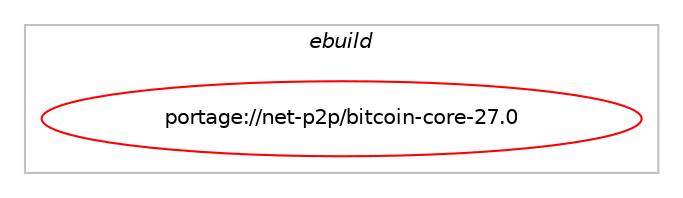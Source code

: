 digraph prolog {

# *************
# Graph options
# *************

newrank=true;
concentrate=true;
compound=true;
graph [rankdir=LR,fontname=Helvetica,fontsize=10,ranksep=1.5];#, ranksep=2.5, nodesep=0.2];
edge  [arrowhead=vee];
node  [fontname=Helvetica,fontsize=10];

# **********
# The ebuild
# **********

subgraph cluster_leftcol {
color=gray;
label=<<i>ebuild</i>>;
id [label="portage://net-p2p/bitcoin-core-27.0", color=red, width=4, href="../net-p2p/bitcoin-core-27.0.svg"];
}

# ****************
# The dependencies
# ****************

subgraph cluster_midcol {
color=gray;
label=<<i>dependencies</i>>;
subgraph cluster_compile {
fillcolor="#eeeeee";
style=filled;
label=<<i>compile</i>>;
# *** BEGIN UNKNOWN DEPENDENCY TYPE (TODO) ***
# id -> equal(use_conditional_group(positive,berkdb,portage://net-p2p/bitcoin-core-27.0,[package_dependency(portage://net-p2p/bitcoin-core-27.0,install,no,sys-libs,db,greaterequal,[4.8.30,,,4.8.30],[slot(4.8),equal],[use(enable(cxx),none)])]))
# *** END UNKNOWN DEPENDENCY TYPE (TODO) ***

# *** BEGIN UNKNOWN DEPENDENCY TYPE (TODO) ***
# id -> equal(use_conditional_group(positive,cli,portage://net-p2p/bitcoin-core-27.0,[package_dependency(portage://net-p2p/bitcoin-core-27.0,install,weak,net-p2p,bitcoin-cli,none,[,,],[],[])]))
# *** END UNKNOWN DEPENDENCY TYPE (TODO) ***

# *** BEGIN UNKNOWN DEPENDENCY TYPE (TODO) ***
# id -> equal(use_conditional_group(positive,daemon,portage://net-p2p/bitcoin-core-27.0,[package_dependency(portage://net-p2p/bitcoin-core-27.0,install,weak,net-p2p,bitcoind,none,[,,],[],[]),package_dependency(portage://net-p2p/bitcoin-core-27.0,install,no,acct-group,bitcoin,none,[,,],[],[]),package_dependency(portage://net-p2p/bitcoin-core-27.0,install,no,acct-user,bitcoin,none,[,,],[],[])]))
# *** END UNKNOWN DEPENDENCY TYPE (TODO) ***

# *** BEGIN UNKNOWN DEPENDENCY TYPE (TODO) ***
# id -> equal(use_conditional_group(positive,gui,portage://net-p2p/bitcoin-core-27.0,[package_dependency(portage://net-p2p/bitcoin-core-27.0,install,weak,net-p2p,bitcoin-qt,none,[,,],[],[]),package_dependency(portage://net-p2p/bitcoin-core-27.0,install,no,dev-qt,qtcore,greaterequal,[5.15.11,,,5.15.11],[slot(5)],[]),package_dependency(portage://net-p2p/bitcoin-core-27.0,install,no,dev-qt,qtgui,greaterequal,[5.15.11,,,5.15.11],[slot(5)],[]),package_dependency(portage://net-p2p/bitcoin-core-27.0,install,no,dev-qt,qtnetwork,greaterequal,[5.15.11,,,5.15.11],[slot(5)],[]),package_dependency(portage://net-p2p/bitcoin-core-27.0,install,no,dev-qt,qtwidgets,greaterequal,[5.15.11,,,5.15.11],[slot(5)],[]),use_conditional_group(positive,dbus,portage://net-p2p/bitcoin-core-27.0,[package_dependency(portage://net-p2p/bitcoin-core-27.0,install,no,dev-qt,qtdbus,greaterequal,[5.15.11,,,5.15.11],[slot(5)],[])])]))
# *** END UNKNOWN DEPENDENCY TYPE (TODO) ***

# *** BEGIN UNKNOWN DEPENDENCY TYPE (TODO) ***
# id -> equal(use_conditional_group(positive,libs,portage://net-p2p/bitcoin-core-27.0,[package_dependency(portage://net-p2p/bitcoin-core-27.0,install,weak,net-libs,libbitcoinconsensus,none,[,,],[],[])]))
# *** END UNKNOWN DEPENDENCY TYPE (TODO) ***

# *** BEGIN UNKNOWN DEPENDENCY TYPE (TODO) ***
# id -> equal(use_conditional_group(positive,nat-pmp,portage://net-p2p/bitcoin-core-27.0,[package_dependency(portage://net-p2p/bitcoin-core-27.0,install,no,net-libs,libnatpmp,greaterequal,[20220705,,,20220705],any_same_slot,[])]))
# *** END UNKNOWN DEPENDENCY TYPE (TODO) ***

# *** BEGIN UNKNOWN DEPENDENCY TYPE (TODO) ***
# id -> equal(use_conditional_group(positive,qrcode,portage://net-p2p/bitcoin-core-27.0,[package_dependency(portage://net-p2p/bitcoin-core-27.0,install,no,media-gfx,qrencode,greaterequal,[4.1.1,,,4.1.1],any_same_slot,[])]))
# *** END UNKNOWN DEPENDENCY TYPE (TODO) ***

# *** BEGIN UNKNOWN DEPENDENCY TYPE (TODO) ***
# id -> equal(use_conditional_group(positive,sqlite,portage://net-p2p/bitcoin-core-27.0,[package_dependency(portage://net-p2p/bitcoin-core-27.0,install,no,dev-db,sqlite,greaterequal,[3.38.5,,,3.38.5],any_same_slot,[])]))
# *** END UNKNOWN DEPENDENCY TYPE (TODO) ***

# *** BEGIN UNKNOWN DEPENDENCY TYPE (TODO) ***
# id -> equal(use_conditional_group(positive,system-leveldb,portage://net-p2p/bitcoin-core-27.0,[package_dependency(portage://net-p2p/bitcoin-core-27.0,install,no,virtual,bitcoin-leveldb,none,[,,],[],[])]))
# *** END UNKNOWN DEPENDENCY TYPE (TODO) ***

# *** BEGIN UNKNOWN DEPENDENCY TYPE (TODO) ***
# id -> equal(use_conditional_group(positive,system-libsecp256k1,portage://net-p2p/bitcoin-core-27.0,[package_dependency(portage://net-p2p/bitcoin-core-27.0,install,no,dev-libs,libsecp256k1,greaterequal,[0.4.0,,,0.4.0],any_same_slot,[use(enable(ellswift),none),use(enable(extrakeys),none),use(enable(recovery),none),use(enable(schnorr),none)])]))
# *** END UNKNOWN DEPENDENCY TYPE (TODO) ***

# *** BEGIN UNKNOWN DEPENDENCY TYPE (TODO) ***
# id -> equal(use_conditional_group(positive,systemtap,portage://net-p2p/bitcoin-core-27.0,[package_dependency(portage://net-p2p/bitcoin-core-27.0,install,no,dev-debug,systemtap,greaterequal,[4.8,,,4.8],[],[])]))
# *** END UNKNOWN DEPENDENCY TYPE (TODO) ***

# *** BEGIN UNKNOWN DEPENDENCY TYPE (TODO) ***
# id -> equal(use_conditional_group(positive,upnp,portage://net-p2p/bitcoin-core-27.0,[package_dependency(portage://net-p2p/bitcoin-core-27.0,install,no,net-libs,miniupnpc,greaterequal,[2.2.2,,,2.2.2],any_same_slot,[])]))
# *** END UNKNOWN DEPENDENCY TYPE (TODO) ***

# *** BEGIN UNKNOWN DEPENDENCY TYPE (TODO) ***
# id -> equal(use_conditional_group(positive,zeromq,portage://net-p2p/bitcoin-core-27.0,[package_dependency(portage://net-p2p/bitcoin-core-27.0,install,no,net-libs,zeromq,greaterequal,[4.3.4,,,4.3.4],any_same_slot,[])]))
# *** END UNKNOWN DEPENDENCY TYPE (TODO) ***

# *** BEGIN UNKNOWN DEPENDENCY TYPE (TODO) ***
# id -> equal(package_dependency(portage://net-p2p/bitcoin-core-27.0,install,no,dev-libs,boost,greaterequal,[1.81.0,,,1.81.0],any_same_slot,[]))
# *** END UNKNOWN DEPENDENCY TYPE (TODO) ***

# *** BEGIN UNKNOWN DEPENDENCY TYPE (TODO) ***
# id -> equal(package_dependency(portage://net-p2p/bitcoin-core-27.0,install,no,dev-libs,libevent,greaterequal,[2.1.12,,,2.1.12],any_same_slot,[]))
# *** END UNKNOWN DEPENDENCY TYPE (TODO) ***

# *** BEGIN UNKNOWN DEPENDENCY TYPE (TODO) ***
# id -> equal(package_dependency(portage://net-p2p/bitcoin-core-27.0,install,weak,dev-util,bitcoin-tx,none,[,,],[],[]))
# *** END UNKNOWN DEPENDENCY TYPE (TODO) ***

}
subgraph cluster_compileandrun {
fillcolor="#eeeeee";
style=filled;
label=<<i>compile and run</i>>;
}
subgraph cluster_run {
fillcolor="#eeeeee";
style=filled;
label=<<i>run</i>>;
# *** BEGIN UNKNOWN DEPENDENCY TYPE (TODO) ***
# id -> equal(use_conditional_group(positive,berkdb,portage://net-p2p/bitcoin-core-27.0,[package_dependency(portage://net-p2p/bitcoin-core-27.0,run,no,sys-libs,db,greaterequal,[4.8.30,,,4.8.30],[slot(4.8),equal],[use(enable(cxx),none)])]))
# *** END UNKNOWN DEPENDENCY TYPE (TODO) ***

# *** BEGIN UNKNOWN DEPENDENCY TYPE (TODO) ***
# id -> equal(use_conditional_group(positive,cli,portage://net-p2p/bitcoin-core-27.0,[package_dependency(portage://net-p2p/bitcoin-core-27.0,run,weak,net-p2p,bitcoin-cli,none,[,,],[],[])]))
# *** END UNKNOWN DEPENDENCY TYPE (TODO) ***

# *** BEGIN UNKNOWN DEPENDENCY TYPE (TODO) ***
# id -> equal(use_conditional_group(positive,daemon,portage://net-p2p/bitcoin-core-27.0,[package_dependency(portage://net-p2p/bitcoin-core-27.0,run,weak,net-p2p,bitcoind,none,[,,],[],[]),package_dependency(portage://net-p2p/bitcoin-core-27.0,run,no,acct-group,bitcoin,none,[,,],[],[]),package_dependency(portage://net-p2p/bitcoin-core-27.0,run,no,acct-user,bitcoin,none,[,,],[],[])]))
# *** END UNKNOWN DEPENDENCY TYPE (TODO) ***

# *** BEGIN UNKNOWN DEPENDENCY TYPE (TODO) ***
# id -> equal(use_conditional_group(positive,gui,portage://net-p2p/bitcoin-core-27.0,[package_dependency(portage://net-p2p/bitcoin-core-27.0,run,weak,net-p2p,bitcoin-qt,none,[,,],[],[]),package_dependency(portage://net-p2p/bitcoin-core-27.0,run,no,dev-qt,qtcore,greaterequal,[5.15.11,,,5.15.11],[slot(5)],[]),package_dependency(portage://net-p2p/bitcoin-core-27.0,run,no,dev-qt,qtgui,greaterequal,[5.15.11,,,5.15.11],[slot(5)],[]),package_dependency(portage://net-p2p/bitcoin-core-27.0,run,no,dev-qt,qtnetwork,greaterequal,[5.15.11,,,5.15.11],[slot(5)],[]),package_dependency(portage://net-p2p/bitcoin-core-27.0,run,no,dev-qt,qtwidgets,greaterequal,[5.15.11,,,5.15.11],[slot(5)],[]),use_conditional_group(positive,dbus,portage://net-p2p/bitcoin-core-27.0,[package_dependency(portage://net-p2p/bitcoin-core-27.0,run,no,dev-qt,qtdbus,greaterequal,[5.15.11,,,5.15.11],[slot(5)],[])])]))
# *** END UNKNOWN DEPENDENCY TYPE (TODO) ***

# *** BEGIN UNKNOWN DEPENDENCY TYPE (TODO) ***
# id -> equal(use_conditional_group(positive,libs,portage://net-p2p/bitcoin-core-27.0,[package_dependency(portage://net-p2p/bitcoin-core-27.0,run,weak,net-libs,libbitcoinconsensus,none,[,,],[],[])]))
# *** END UNKNOWN DEPENDENCY TYPE (TODO) ***

# *** BEGIN UNKNOWN DEPENDENCY TYPE (TODO) ***
# id -> equal(use_conditional_group(positive,nat-pmp,portage://net-p2p/bitcoin-core-27.0,[package_dependency(portage://net-p2p/bitcoin-core-27.0,run,no,net-libs,libnatpmp,greaterequal,[20220705,,,20220705],any_same_slot,[])]))
# *** END UNKNOWN DEPENDENCY TYPE (TODO) ***

# *** BEGIN UNKNOWN DEPENDENCY TYPE (TODO) ***
# id -> equal(use_conditional_group(positive,qrcode,portage://net-p2p/bitcoin-core-27.0,[package_dependency(portage://net-p2p/bitcoin-core-27.0,run,no,media-gfx,qrencode,greaterequal,[4.1.1,,,4.1.1],any_same_slot,[])]))
# *** END UNKNOWN DEPENDENCY TYPE (TODO) ***

# *** BEGIN UNKNOWN DEPENDENCY TYPE (TODO) ***
# id -> equal(use_conditional_group(positive,sqlite,portage://net-p2p/bitcoin-core-27.0,[package_dependency(portage://net-p2p/bitcoin-core-27.0,run,no,dev-db,sqlite,greaterequal,[3.38.5,,,3.38.5],any_same_slot,[])]))
# *** END UNKNOWN DEPENDENCY TYPE (TODO) ***

# *** BEGIN UNKNOWN DEPENDENCY TYPE (TODO) ***
# id -> equal(use_conditional_group(positive,system-leveldb,portage://net-p2p/bitcoin-core-27.0,[package_dependency(portage://net-p2p/bitcoin-core-27.0,run,no,virtual,bitcoin-leveldb,none,[,,],[],[])]))
# *** END UNKNOWN DEPENDENCY TYPE (TODO) ***

# *** BEGIN UNKNOWN DEPENDENCY TYPE (TODO) ***
# id -> equal(use_conditional_group(positive,system-libsecp256k1,portage://net-p2p/bitcoin-core-27.0,[package_dependency(portage://net-p2p/bitcoin-core-27.0,run,no,dev-libs,libsecp256k1,greaterequal,[0.4.0,,,0.4.0],any_same_slot,[use(enable(ellswift),none),use(enable(extrakeys),none),use(enable(recovery),none),use(enable(schnorr),none)])]))
# *** END UNKNOWN DEPENDENCY TYPE (TODO) ***

# *** BEGIN UNKNOWN DEPENDENCY TYPE (TODO) ***
# id -> equal(use_conditional_group(positive,upnp,portage://net-p2p/bitcoin-core-27.0,[package_dependency(portage://net-p2p/bitcoin-core-27.0,run,no,net-libs,miniupnpc,greaterequal,[2.2.2,,,2.2.2],any_same_slot,[])]))
# *** END UNKNOWN DEPENDENCY TYPE (TODO) ***

# *** BEGIN UNKNOWN DEPENDENCY TYPE (TODO) ***
# id -> equal(use_conditional_group(positive,zeromq,portage://net-p2p/bitcoin-core-27.0,[package_dependency(portage://net-p2p/bitcoin-core-27.0,run,no,net-libs,zeromq,greaterequal,[4.3.4,,,4.3.4],any_same_slot,[])]))
# *** END UNKNOWN DEPENDENCY TYPE (TODO) ***

# *** BEGIN UNKNOWN DEPENDENCY TYPE (TODO) ***
# id -> equal(package_dependency(portage://net-p2p/bitcoin-core-27.0,run,no,dev-libs,boost,greaterequal,[1.81.0,,,1.81.0],any_same_slot,[]))
# *** END UNKNOWN DEPENDENCY TYPE (TODO) ***

# *** BEGIN UNKNOWN DEPENDENCY TYPE (TODO) ***
# id -> equal(package_dependency(portage://net-p2p/bitcoin-core-27.0,run,no,dev-libs,libevent,greaterequal,[2.1.12,,,2.1.12],any_same_slot,[]))
# *** END UNKNOWN DEPENDENCY TYPE (TODO) ***

# *** BEGIN UNKNOWN DEPENDENCY TYPE (TODO) ***
# id -> equal(package_dependency(portage://net-p2p/bitcoin-core-27.0,run,weak,dev-util,bitcoin-tx,none,[,,],[],[]))
# *** END UNKNOWN DEPENDENCY TYPE (TODO) ***

}
}

# **************
# The candidates
# **************

subgraph cluster_choices {
rank=same;
color=gray;
label=<<i>candidates</i>>;

}

}
